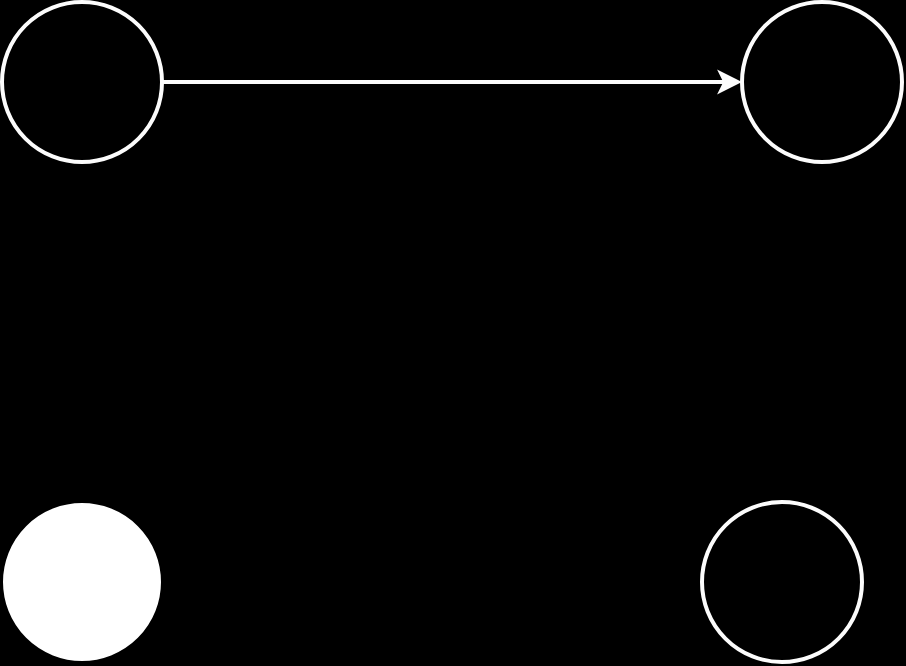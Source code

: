 <mxfile version="22.1.3" type="github">
  <diagram name="第 1 页" id="fyK2w9x_wLu6Zqn044wo">
    <mxGraphModel dx="1434" dy="750" grid="1" gridSize="10" guides="1" tooltips="1" connect="1" arrows="1" fold="1" page="1" pageScale="1" pageWidth="827" pageHeight="1169" background="#000000" math="0" shadow="0">
      <root>
        <mxCell id="0" />
        <mxCell id="1" parent="0" />
        <mxCell id="_d_0ufoZlzv4P_IjEhbe-8" style="edgeStyle=orthogonalEdgeStyle;rounded=0;orthogonalLoop=1;jettySize=auto;html=1;exitX=1;exitY=0.5;exitDx=0;exitDy=0;" parent="1" source="_d_0ufoZlzv4P_IjEhbe-5" target="_d_0ufoZlzv4P_IjEhbe-7" edge="1">
          <mxGeometry relative="1" as="geometry" />
        </mxCell>
        <mxCell id="_d_0ufoZlzv4P_IjEhbe-9" style="edgeStyle=orthogonalEdgeStyle;rounded=0;orthogonalLoop=1;jettySize=auto;html=1;strokeColor=#FCFCFC;strokeWidth=2;" parent="1" source="_d_0ufoZlzv4P_IjEhbe-5" target="_d_0ufoZlzv4P_IjEhbe-7" edge="1">
          <mxGeometry relative="1" as="geometry" />
        </mxCell>
        <mxCell id="_d_0ufoZlzv4P_IjEhbe-5" value="" style="ellipse;whiteSpace=wrap;html=1;aspect=fixed;fillColor=none;strokeColor=#FCFCFC;strokeWidth=2;" parent="1" vertex="1">
          <mxGeometry x="210" y="130" width="80" height="80" as="geometry" />
        </mxCell>
        <mxCell id="IaYbpyOjzUN4X8H3EIuW-2" style="rounded=0;orthogonalLoop=1;jettySize=auto;html=1;" parent="1" source="_d_0ufoZlzv4P_IjEhbe-7" target="IaYbpyOjzUN4X8H3EIuW-1" edge="1">
          <mxGeometry relative="1" as="geometry" />
        </mxCell>
        <mxCell id="_d_0ufoZlzv4P_IjEhbe-7" value="" style="ellipse;whiteSpace=wrap;html=1;aspect=fixed;fillColor=none;strokeColor=#FCFCFC;strokeWidth=2;" parent="1" vertex="1">
          <mxGeometry x="580" y="130" width="80" height="80" as="geometry" />
        </mxCell>
        <mxCell id="IaYbpyOjzUN4X8H3EIuW-1" value="" style="ellipse;whiteSpace=wrap;html=1;aspect=fixed;" parent="1" vertex="1">
          <mxGeometry x="210" y="380" width="80" height="80" as="geometry" />
        </mxCell>
        <mxCell id="MY0Sc1gCf6VerhmUe3aK-1" value="" style="ellipse;whiteSpace=wrap;html=1;aspect=fixed;fillColor=none;strokeColor=#FCFCFC;strokeWidth=2;" parent="1" vertex="1">
          <mxGeometry x="560" y="380" width="80" height="80" as="geometry" />
        </mxCell>
      </root>
    </mxGraphModel>
  </diagram>
</mxfile>
